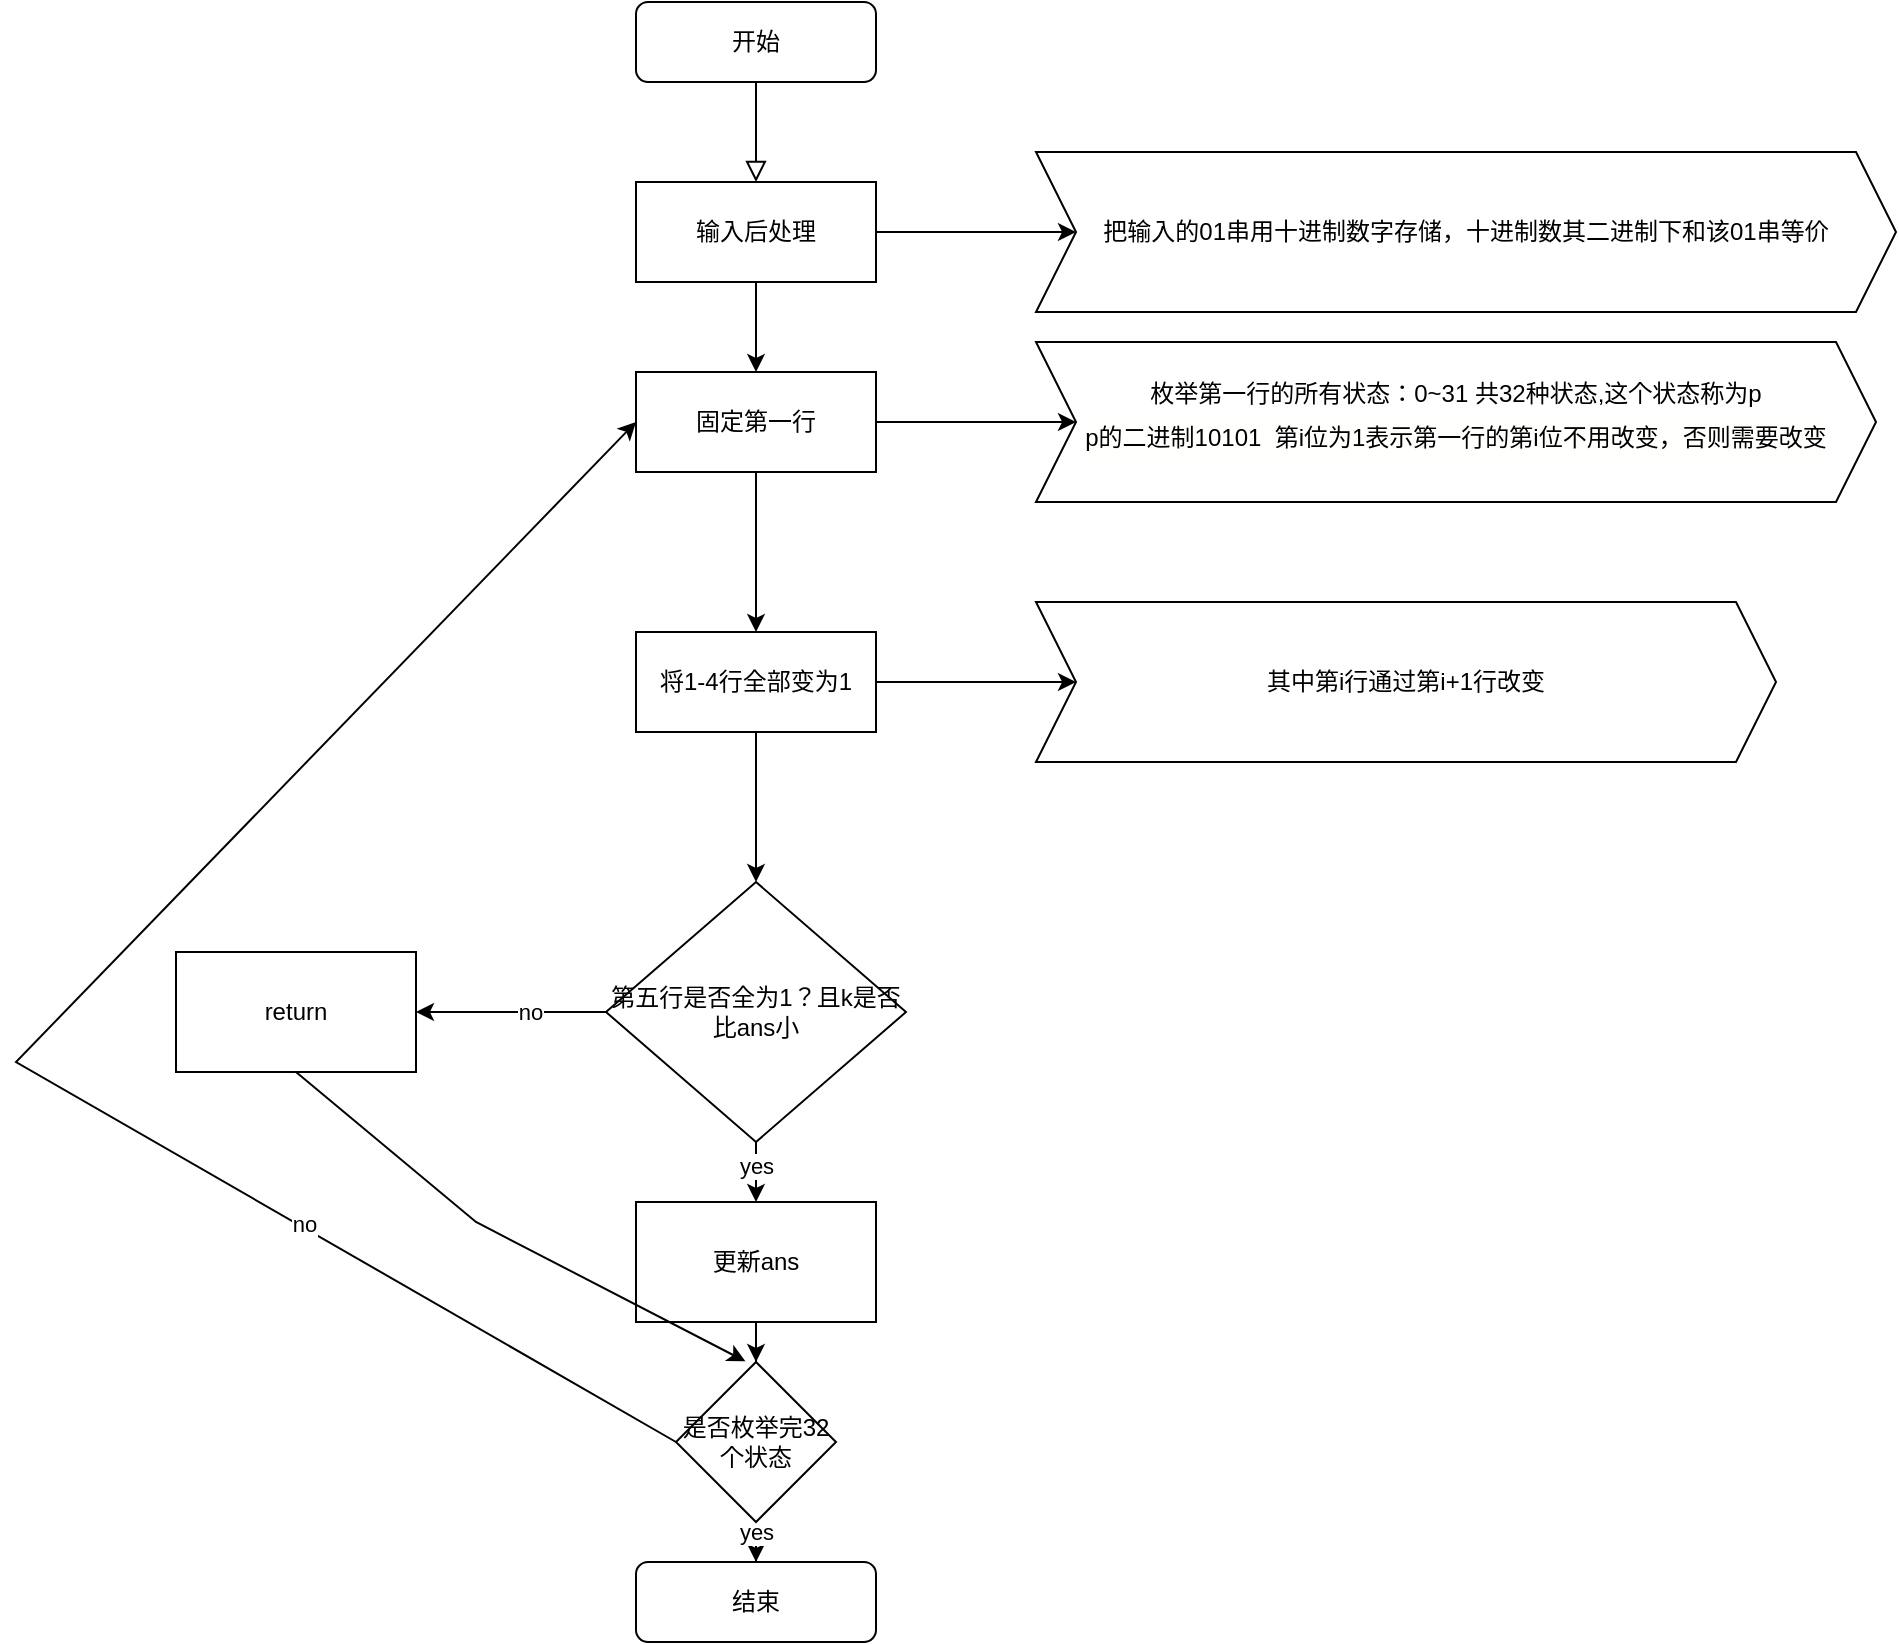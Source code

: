 <mxfile version="22.1.18" type="github">
  <diagram id="C5RBs43oDa-KdzZeNtuy" name="Page-1">
    <mxGraphModel dx="2555" dy="653" grid="1" gridSize="10" guides="1" tooltips="1" connect="1" arrows="1" fold="1" page="1" pageScale="1" pageWidth="827" pageHeight="1169" math="0" shadow="0">
      <root>
        <mxCell id="WIyWlLk6GJQsqaUBKTNV-0" />
        <mxCell id="WIyWlLk6GJQsqaUBKTNV-1" parent="WIyWlLk6GJQsqaUBKTNV-0" />
        <mxCell id="WIyWlLk6GJQsqaUBKTNV-2" value="" style="rounded=0;html=1;jettySize=auto;orthogonalLoop=1;fontSize=11;endArrow=block;endFill=0;endSize=8;strokeWidth=1;shadow=0;labelBackgroundColor=none;edgeStyle=orthogonalEdgeStyle;" parent="WIyWlLk6GJQsqaUBKTNV-1" source="WIyWlLk6GJQsqaUBKTNV-3" edge="1">
          <mxGeometry relative="1" as="geometry">
            <mxPoint x="220" y="170" as="targetPoint" />
          </mxGeometry>
        </mxCell>
        <mxCell id="WIyWlLk6GJQsqaUBKTNV-3" value="开始" style="rounded=1;whiteSpace=wrap;html=1;fontSize=12;glass=0;strokeWidth=1;shadow=0;" parent="WIyWlLk6GJQsqaUBKTNV-1" vertex="1">
          <mxGeometry x="160" y="80" width="120" height="40" as="geometry" />
        </mxCell>
        <mxCell id="WIyWlLk6GJQsqaUBKTNV-11" value="结束" style="rounded=1;whiteSpace=wrap;html=1;fontSize=12;glass=0;strokeWidth=1;shadow=0;" parent="WIyWlLk6GJQsqaUBKTNV-1" vertex="1">
          <mxGeometry x="160" y="860" width="120" height="40" as="geometry" />
        </mxCell>
        <mxCell id="UgjjlVcdCLgNbcSXXjpN-2" value="" style="edgeStyle=orthogonalEdgeStyle;rounded=0;orthogonalLoop=1;jettySize=auto;html=1;" edge="1" parent="WIyWlLk6GJQsqaUBKTNV-1" source="UgjjlVcdCLgNbcSXXjpN-0" target="UgjjlVcdCLgNbcSXXjpN-1">
          <mxGeometry relative="1" as="geometry" />
        </mxCell>
        <mxCell id="UgjjlVcdCLgNbcSXXjpN-6" value="" style="edgeStyle=orthogonalEdgeStyle;rounded=0;orthogonalLoop=1;jettySize=auto;html=1;" edge="1" parent="WIyWlLk6GJQsqaUBKTNV-1" source="UgjjlVcdCLgNbcSXXjpN-0" target="UgjjlVcdCLgNbcSXXjpN-5">
          <mxGeometry relative="1" as="geometry" />
        </mxCell>
        <mxCell id="UgjjlVcdCLgNbcSXXjpN-0" value="输入后处理" style="rounded=0;whiteSpace=wrap;html=1;" vertex="1" parent="WIyWlLk6GJQsqaUBKTNV-1">
          <mxGeometry x="160" y="170" width="120" height="50" as="geometry" />
        </mxCell>
        <mxCell id="UgjjlVcdCLgNbcSXXjpN-4" value="" style="edgeStyle=orthogonalEdgeStyle;rounded=0;orthogonalLoop=1;jettySize=auto;html=1;" edge="1" parent="WIyWlLk6GJQsqaUBKTNV-1" source="UgjjlVcdCLgNbcSXXjpN-1" target="UgjjlVcdCLgNbcSXXjpN-3">
          <mxGeometry relative="1" as="geometry" />
        </mxCell>
        <mxCell id="UgjjlVcdCLgNbcSXXjpN-8" value="" style="edgeStyle=orthogonalEdgeStyle;rounded=0;orthogonalLoop=1;jettySize=auto;html=1;" edge="1" parent="WIyWlLk6GJQsqaUBKTNV-1" source="UgjjlVcdCLgNbcSXXjpN-1" target="UgjjlVcdCLgNbcSXXjpN-7">
          <mxGeometry relative="1" as="geometry" />
        </mxCell>
        <mxCell id="UgjjlVcdCLgNbcSXXjpN-1" value="固定第一行" style="rounded=0;whiteSpace=wrap;html=1;" vertex="1" parent="WIyWlLk6GJQsqaUBKTNV-1">
          <mxGeometry x="160" y="265" width="120" height="50" as="geometry" />
        </mxCell>
        <mxCell id="UgjjlVcdCLgNbcSXXjpN-3" value="枚举第一行的所有状态：0~31 共32种状态,这个状态称为p&lt;br&gt;&lt;div style=&quot;background-color: rgb(255, 255, 254); line-height: 28px;&quot;&gt;&lt;font style=&quot;font-size: 12px;&quot; face=&quot;Helvetica&quot;&gt;p的二进制10101 &amp;nbsp;第i位为1表示第一行的第i位不用改变，否则需要改变&lt;/font&gt;&lt;/div&gt;" style="shape=step;perimeter=stepPerimeter;whiteSpace=wrap;html=1;fixedSize=1;rounded=0;" vertex="1" parent="WIyWlLk6GJQsqaUBKTNV-1">
          <mxGeometry x="360" y="250" width="420" height="80" as="geometry" />
        </mxCell>
        <mxCell id="UgjjlVcdCLgNbcSXXjpN-5" value="把输入的01串用十进制数字存储，十进制数其二进制下和该01串等价" style="shape=step;perimeter=stepPerimeter;whiteSpace=wrap;html=1;fixedSize=1;rounded=0;" vertex="1" parent="WIyWlLk6GJQsqaUBKTNV-1">
          <mxGeometry x="360" y="155" width="430" height="80" as="geometry" />
        </mxCell>
        <mxCell id="UgjjlVcdCLgNbcSXXjpN-10" value="" style="edgeStyle=orthogonalEdgeStyle;rounded=0;orthogonalLoop=1;jettySize=auto;html=1;" edge="1" parent="WIyWlLk6GJQsqaUBKTNV-1" source="UgjjlVcdCLgNbcSXXjpN-7" target="UgjjlVcdCLgNbcSXXjpN-9">
          <mxGeometry relative="1" as="geometry" />
        </mxCell>
        <mxCell id="UgjjlVcdCLgNbcSXXjpN-12" value="" style="edgeStyle=orthogonalEdgeStyle;rounded=0;orthogonalLoop=1;jettySize=auto;html=1;" edge="1" parent="WIyWlLk6GJQsqaUBKTNV-1" source="UgjjlVcdCLgNbcSXXjpN-7" target="UgjjlVcdCLgNbcSXXjpN-11">
          <mxGeometry relative="1" as="geometry" />
        </mxCell>
        <mxCell id="UgjjlVcdCLgNbcSXXjpN-7" value="将1-4行全部变为1" style="rounded=0;whiteSpace=wrap;html=1;" vertex="1" parent="WIyWlLk6GJQsqaUBKTNV-1">
          <mxGeometry x="160" y="395" width="120" height="50" as="geometry" />
        </mxCell>
        <mxCell id="UgjjlVcdCLgNbcSXXjpN-9" value="其中第i行通过第i+1行改变" style="shape=step;perimeter=stepPerimeter;whiteSpace=wrap;html=1;fixedSize=1;rounded=0;" vertex="1" parent="WIyWlLk6GJQsqaUBKTNV-1">
          <mxGeometry x="360" y="380" width="370" height="80" as="geometry" />
        </mxCell>
        <mxCell id="UgjjlVcdCLgNbcSXXjpN-16" value="" style="edgeStyle=orthogonalEdgeStyle;rounded=0;orthogonalLoop=1;jettySize=auto;html=1;" edge="1" parent="WIyWlLk6GJQsqaUBKTNV-1" source="UgjjlVcdCLgNbcSXXjpN-11" target="UgjjlVcdCLgNbcSXXjpN-15">
          <mxGeometry relative="1" as="geometry" />
        </mxCell>
        <mxCell id="UgjjlVcdCLgNbcSXXjpN-17" value="yes" style="edgeLabel;html=1;align=center;verticalAlign=middle;resizable=0;points=[];" vertex="1" connectable="0" parent="UgjjlVcdCLgNbcSXXjpN-16">
          <mxGeometry x="0.27" relative="1" as="geometry">
            <mxPoint as="offset" />
          </mxGeometry>
        </mxCell>
        <mxCell id="UgjjlVcdCLgNbcSXXjpN-19" value="" style="edgeStyle=orthogonalEdgeStyle;rounded=0;orthogonalLoop=1;jettySize=auto;html=1;" edge="1" parent="WIyWlLk6GJQsqaUBKTNV-1" source="UgjjlVcdCLgNbcSXXjpN-11" target="UgjjlVcdCLgNbcSXXjpN-18">
          <mxGeometry relative="1" as="geometry" />
        </mxCell>
        <mxCell id="UgjjlVcdCLgNbcSXXjpN-20" value="no" style="edgeLabel;html=1;align=center;verticalAlign=middle;resizable=0;points=[];" vertex="1" connectable="0" parent="UgjjlVcdCLgNbcSXXjpN-19">
          <mxGeometry x="-0.203" relative="1" as="geometry">
            <mxPoint as="offset" />
          </mxGeometry>
        </mxCell>
        <mxCell id="UgjjlVcdCLgNbcSXXjpN-11" value="第五行是否全为1？且k是否比ans小" style="rhombus;whiteSpace=wrap;html=1;rounded=0;" vertex="1" parent="WIyWlLk6GJQsqaUBKTNV-1">
          <mxGeometry x="145" y="520" width="150" height="130" as="geometry" />
        </mxCell>
        <mxCell id="UgjjlVcdCLgNbcSXXjpN-25" value="" style="edgeStyle=orthogonalEdgeStyle;rounded=0;orthogonalLoop=1;jettySize=auto;html=1;" edge="1" parent="WIyWlLk6GJQsqaUBKTNV-1" source="UgjjlVcdCLgNbcSXXjpN-15" target="UgjjlVcdCLgNbcSXXjpN-24">
          <mxGeometry relative="1" as="geometry" />
        </mxCell>
        <mxCell id="UgjjlVcdCLgNbcSXXjpN-15" value="更新ans" style="whiteSpace=wrap;html=1;rounded=0;" vertex="1" parent="WIyWlLk6GJQsqaUBKTNV-1">
          <mxGeometry x="160" y="680" width="120" height="60" as="geometry" />
        </mxCell>
        <mxCell id="UgjjlVcdCLgNbcSXXjpN-18" value="return" style="whiteSpace=wrap;html=1;rounded=0;" vertex="1" parent="WIyWlLk6GJQsqaUBKTNV-1">
          <mxGeometry x="-70" y="555" width="120" height="60" as="geometry" />
        </mxCell>
        <mxCell id="UgjjlVcdCLgNbcSXXjpN-21" value="" style="endArrow=classic;html=1;rounded=0;exitX=0.5;exitY=1;exitDx=0;exitDy=0;entryX=0.434;entryY=-0.004;entryDx=0;entryDy=0;entryPerimeter=0;" edge="1" parent="WIyWlLk6GJQsqaUBKTNV-1" source="UgjjlVcdCLgNbcSXXjpN-18" target="UgjjlVcdCLgNbcSXXjpN-24">
          <mxGeometry width="50" height="50" relative="1" as="geometry">
            <mxPoint x="350" y="560" as="sourcePoint" />
            <mxPoint x="180" y="800" as="targetPoint" />
            <Array as="points">
              <mxPoint x="80" y="690" />
            </Array>
          </mxGeometry>
        </mxCell>
        <mxCell id="UgjjlVcdCLgNbcSXXjpN-22" value="" style="endArrow=classic;html=1;rounded=0;entryX=0;entryY=0.5;entryDx=0;entryDy=0;exitX=0;exitY=0.5;exitDx=0;exitDy=0;" edge="1" parent="WIyWlLk6GJQsqaUBKTNV-1" source="UgjjlVcdCLgNbcSXXjpN-24" target="UgjjlVcdCLgNbcSXXjpN-1">
          <mxGeometry width="50" height="50" relative="1" as="geometry">
            <mxPoint y="750" as="sourcePoint" />
            <mxPoint x="-10" y="294.138" as="targetPoint" />
            <Array as="points">
              <mxPoint x="-150" y="610" />
            </Array>
          </mxGeometry>
        </mxCell>
        <mxCell id="UgjjlVcdCLgNbcSXXjpN-28" value="no" style="edgeLabel;html=1;align=center;verticalAlign=middle;resizable=0;points=[];" vertex="1" connectable="0" parent="UgjjlVcdCLgNbcSXXjpN-22">
          <mxGeometry x="-0.479" y="-2" relative="1" as="geometry">
            <mxPoint as="offset" />
          </mxGeometry>
        </mxCell>
        <mxCell id="UgjjlVcdCLgNbcSXXjpN-26" value="" style="edgeStyle=orthogonalEdgeStyle;rounded=0;orthogonalLoop=1;jettySize=auto;html=1;" edge="1" parent="WIyWlLk6GJQsqaUBKTNV-1" source="UgjjlVcdCLgNbcSXXjpN-24" target="WIyWlLk6GJQsqaUBKTNV-11">
          <mxGeometry relative="1" as="geometry" />
        </mxCell>
        <mxCell id="UgjjlVcdCLgNbcSXXjpN-27" value="yes" style="edgeLabel;html=1;align=center;verticalAlign=middle;resizable=0;points=[];" vertex="1" connectable="0" parent="UgjjlVcdCLgNbcSXXjpN-26">
          <mxGeometry x="-0.848" relative="1" as="geometry">
            <mxPoint as="offset" />
          </mxGeometry>
        </mxCell>
        <mxCell id="UgjjlVcdCLgNbcSXXjpN-24" value="是否枚举完32个状态" style="rhombus;whiteSpace=wrap;html=1;rounded=0;" vertex="1" parent="WIyWlLk6GJQsqaUBKTNV-1">
          <mxGeometry x="180" y="760" width="80" height="80" as="geometry" />
        </mxCell>
      </root>
    </mxGraphModel>
  </diagram>
</mxfile>
